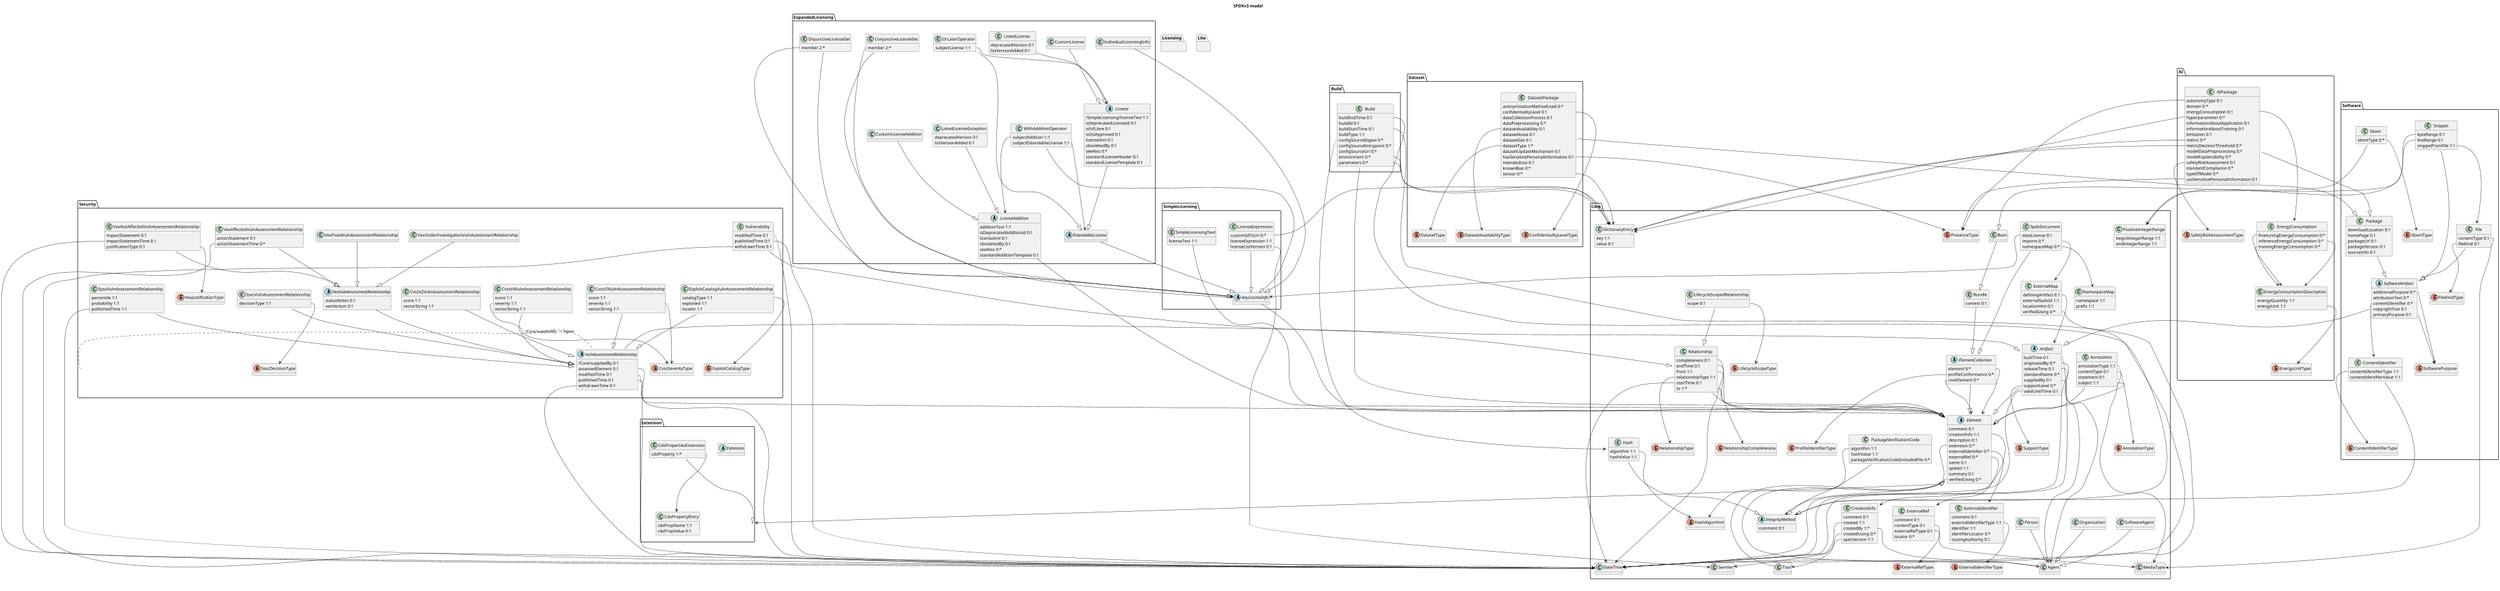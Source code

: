 
@startuml
'Automatically generated by spec-parser v2.1.0 on 2024-05-08T19:53:19.187587+00:00

title SPDXv3 model
scale 4000*4000
hide methods
skinparam packageStyle folder

package ExpandedLicensing {
}
package Security {
}
package AI {
}
package Licensing {
}
package Core {
}
package Software {
}
package Lite {
}
package Extension {
}
package Dataset {
}
package SimpleLicensing {
}
package Build {
}
class ExpandedLicensing.ListedLicense {
	deprecatedVersion 0:1
	listVersionAdded 0:1
}
class ExpandedLicensing.ListedLicenseException {
	deprecatedVersion 0:1
	listVersionAdded 0:1
}
abstract ExpandedLicensing.ExtendableLicense {
}
class ExpandedLicensing.OrLaterOperator {
	subjectLicense 1:1
}
abstract ExpandedLicensing.License {
	/SimpleLicensing/licenseText 1:1
	isDeprecatedLicenseId 0:1
	isFsfLibre 0:1
	isOsiApproved 0:1
	licenseXml 0:1
	obsoletedBy 0:1
	seeAlso 0:*
	standardLicenseHeader 0:1
	standardLicenseTemplate 0:1
}
class ExpandedLicensing.ConjunctiveLicenseSet {
	member 2:*
}
class ExpandedLicensing.WithAdditionOperator {
	subjectAddition 1:1
	subjectExtendableLicense 1:1
}
abstract ExpandedLicensing.LicenseAddition {
	additionText 1:1
	isDeprecatedAdditionId 0:1
	licenseXml 0:1
	obsoletedBy 0:1
	seeAlso 0:*
	standardAdditionTemplate 0:1
}
class ExpandedLicensing.DisjunctiveLicenseSet {
	member 2:*
}
class ExpandedLicensing.CustomLicense {
}
class ExpandedLicensing.CustomLicenseAddition {
}
class ExpandedLicensing.IndividualLicensingInfo {
}
class Security.CvssV3VulnAssessmentRelationship {
	score 1:1
	severity 1:1
	vectorString 1:1
}
class Security.EpssVulnAssessmentRelationship {
	percentile 1:1
	probability 1:1
	publishedTime 1:1
}
class Security.ExploitCatalogVulnAssessmentRelationship {
	catalogType 1:1
	exploited 1:1
	locator 1:1
}
class Security.SsvcVulnAssessmentRelationship {
	decisionType 1:1
}
class Security.VexUnderInvestigationVulnAssessmentRelationship {
}
abstract Security.VexVulnAssessmentRelationship {
	statusNotes 0:1
	vexVersion 0:1
}
class Security.VexFixedVulnAssessmentRelationship {
}
abstract Security.VulnAssessmentRelationship {
	/Core/suppliedBy 0:1
	assessedElement 0:1
	modifiedTime 0:1
	publishedTime 0:1
	withdrawnTime 0:1
}
class Security.Vulnerability {
	modifiedTime 0:1
	publishedTime 0:1
	withdrawnTime 0:1
}
class Security.CvssV2VulnAssessmentRelationship {
	score 1:1
	vectorString 1:1
}
class Security.VexAffectedVulnAssessmentRelationship {
	actionStatement 0:1
	actionStatementTime 0:*
}
class Security.VexNotAffectedVulnAssessmentRelationship {
	impactStatement 0:1
	impactStatementTime 0:1
	justificationType 0:1
}
class Security.CvssV4VulnAssessmentRelationship {
	score 1:1
	severity 1:1
	vectorString 1:1
}
class AI.AIPackage {
	autonomyType 0:1
	domain 0:*
	energyConsumption 0:1
	hyperparameter 0:*
	informationAboutApplication 0:1
	informationAboutTraining 0:1
	limitation 0:1
	metric 0:*
	metricDecisionThreshold 0:*
	modelDataPreprocessing 0:*
	modelExplainability 0:*
	safetyRiskAssessment 0:1
	standardCompliance 0:*
	typeOfModel 0:*
	useSensitivePersonalInformation 0:1
}
class AI.EnergyConsumptionDescription {
	energyQuantity 1:1
	energyUnit 1:1
}
class AI.EnergyConsumption {
	finetuningEnergyConsumption 0:*
	inferenceEnergyConsumption 0:*
	trainingEnergyConsumption 0:*
}
class Core.Annotation {
	annotationType 1:1
	contentType 0:1
	statement 0:1
	subject 1:1
}
class Core.CreationInfo {
	comment 0:1
	created 1:1
	createdBy 1:*
	createdUsing 0:*
	specVersion 1:1
}
class Core.Relationship {
	completeness 0:1
	endTime 0:1
	from 1:1
	relationshipType 1:1
	startTime 0:1
	to 1:*
}
abstract Core.Artifact {
	builtTime 0:1
	originatedBy 0:*
	releaseTime 0:1
	standardName 0:*
	suppliedBy 0:1
	supportLevel 0:*
	validUntilTime 0:1
}
abstract Core.Element {
	comment 0:1
	creationInfo 1:1
	description 0:1
	extension 0:*
	externalIdentifier 0:*
	externalRef 0:*
	name 0:1
	spdxId 1:1
	summary 0:1
	verifiedUsing 0:*
}
class Core.NamespaceMap {
	namespace 1:1
	prefix 1:1
}
class Core.ExternalIdentifier {
	comment 0:1
	externalIdentifierType 1:1
	identifier 1:1
	identifierLocator 0:*
	issuingAuthority 0:1
}
class Core.Bom {
}
class Core.Hash {
	algorithm 1:1
	hashValue 1:1
}
class Core.SpdxDocument {
	dataLicense 0:1
	imports 0:*
	namespaceMap 0:*
}
class Core.SoftwareAgent {
}
class Core.Tool {
}
class Core.ExternalRef {
	comment 0:1
	contentType 0:1
	externalRefType 0:1
	locator 0:*
}
class Core.Bundle {
	context 0:1
}
class Core.Organization {
}
class Core.PackageVerificationCode {
	algorithm 1:1
	hashValue 1:1
	packageVerificationCodeExcludedFile 0:*
}
abstract Core.ElementCollection {
	element 0:*
	profileConformance 0:*
	rootElement 0:*
}
class Core.LifecycleScopedRelationship {
	scope 0:1
}
class Core.PositiveIntegerRange {
	beginIntegerRange 1:1
	endIntegerRange 1:1
}
class Core.Person {
}
class Core.DictionaryEntry {
	key 1:1
	value 0:1
}
class Core.ExternalMap {
	definingArtifact 0:1
	externalSpdxId 1:1
	locationHint 0:1
	verifiedUsing 0:*
}
abstract Core.IntegrityMethod {
	comment 0:1
}
class Core.Agent {
}
class Software.Sbom {
	sbomType 0:*
}
class Software.Package {
	downloadLocation 0:1
	homePage 0:1
	packageUrl 0:1
	packageVersion 0:1
	sourceInfo 0:1
}
class Software.ContentIdentifier {
	contentIdentifierType 1:1
	contentIdentifierValue 1:1
}
class Software.Snippet {
	byteRange 0:1
	lineRange 0:1
	snippetFromFile 1:1
}
class Software.File {
	contentType 0:1
	fileKind 0:1
}
abstract Software.SoftwareArtifact {
	additionalPurpose 0:*
	attributionText 0:*
	contentIdentifier 0:*
	copyrightText 0:1
	primaryPurpose 0:1
}
abstract Extension.Extension {
}
class Extension.CdxPropertiesExtension {
	cdxProperty 1:*
}
class Extension.CdxPropertyEntry {
	cdxPropName 1:1
	cdxPropValue 0:1
}
class Dataset.DatasetPackage {
	anonymizationMethodUsed 0:*
	confidentialityLevel 0:1
	dataCollectionProcess 0:1
	dataPreprocessing 0:*
	datasetAvailability 0:1
	datasetNoise 0:1
	datasetSize 0:1
	datasetType 1:*
	datasetUpdateMechanism 0:1
	hasSensitivePersonalInformation 0:1
	intendedUse 0:1
	knownBias 0:*
	sensor 0:*
}
class SimpleLicensing.LicenseExpression {
	customIdToUri 0:*
	licenseExpression 1:1
	licenseListVersion 0:1
}
abstract SimpleLicensing.AnyLicenseInfo {
}
class SimpleLicensing.SimpleLicensingText {
	licenseText 1:1
}
class Build.Build {
	buildEndTime 0:1
	buildId 0:1
	buildStartTime 0:1
	buildType 1:1
	configSourceDigest 0:*
	configSourceEntrypoint 0:*
	configSourceUri 0:*
	environment 0:*
	parameters 0:*
}
enum Security.ExploitCatalogType {
}
enum Security.SsvcDecisionType {
}
enum Security.VexJustificationType {
}
enum Security.CvssSeverityType {
}
enum AI.SafetyRiskAssessmentType {
}
enum AI.EnergyUnitType {
}
enum Core.HashAlgorithm {
}
enum Core.ExternalIdentifierType {
}
enum Core.RelationshipType {
}
enum Core.ProfileIdentifierType {
}
enum Core.SupportType {
}
enum Core.PresenceType {
}
enum Core.RelationshipCompleteness {
}
enum Core.LifecycleScopeType {
}
enum Core.ExternalRefType {
}
enum Core.AnnotationType {
}
enum Software.ContentIdentifierType {
}
enum Software.FileKindType {
}
enum Software.SbomType {
}
enum Software.SoftwarePurpose {
}
enum Dataset.DatasetAvailabilityType {
}
enum Dataset.ConfidentialityLevelType {
}
enum Dataset.DatasetType {
}
class Core.SemVer {
}
class Core.DateTime {
}
class Core.MediaType {
}
ExpandedLicensing.ListedLicense --|> License
ExpandedLicensing.ListedLicenseException --|> LicenseAddition
ExpandedLicensing.ExtendableLicense --|> AnyLicenseInfo
ExpandedLicensing.OrLaterOperator --|> ExtendableLicense
ExpandedLicensing.License --|> ExtendableLicense
ExpandedLicensing.ConjunctiveLicenseSet --|> AnyLicenseInfo
ExpandedLicensing.WithAdditionOperator --|> AnyLicenseInfo
ExpandedLicensing.LicenseAddition --|> Element
ExpandedLicensing.DisjunctiveLicenseSet --|> AnyLicenseInfo
ExpandedLicensing.CustomLicense --|> License
ExpandedLicensing.CustomLicenseAddition --|> LicenseAddition
ExpandedLicensing.IndividualLicensingInfo --|> AnyLicenseInfo
Security.CvssV3VulnAssessmentRelationship --|> VulnAssessmentRelationship
Security.EpssVulnAssessmentRelationship --|> VulnAssessmentRelationship
Security.ExploitCatalogVulnAssessmentRelationship --|> VulnAssessmentRelationship
Security.SsvcVulnAssessmentRelationship --|> VulnAssessmentRelationship
Security.VexUnderInvestigationVulnAssessmentRelationship --|> VexVulnAssessmentRelationship
Security.VexVulnAssessmentRelationship --|> VulnAssessmentRelationship
Security.VexFixedVulnAssessmentRelationship --|> VexVulnAssessmentRelationship
Security.VulnAssessmentRelationship --|> Relationship
Security.Vulnerability --|> Artifact
Security.CvssV2VulnAssessmentRelationship --|> VulnAssessmentRelationship
Security.VexAffectedVulnAssessmentRelationship --|> VexVulnAssessmentRelationship
Security.VexNotAffectedVulnAssessmentRelationship --|> VexVulnAssessmentRelationship
Security.CvssV4VulnAssessmentRelationship --|> VulnAssessmentRelationship
AI.AIPackage --|> Package
Core.Annotation --|> Element
Core.Relationship --|> Element
Core.Artifact --|> Element
Core.Bom --|> Bundle
Core.Hash --|> IntegrityMethod
Core.SpdxDocument --|> ElementCollection
Core.SoftwareAgent --|> Agent
Core.Tool --|> Element
Core.Bundle --|> ElementCollection
Core.Organization --|> Agent
Core.PackageVerificationCode --|> IntegrityMethod
Core.ElementCollection --|> Element
Core.LifecycleScopedRelationship --|> Relationship
Core.Person --|> Agent
Core.Agent --|> Element
Software.Sbom --|> Bom
Software.Package --|> SoftwareArtifact
Software.ContentIdentifier --|> IntegrityMethod
Software.Snippet --|> SoftwareArtifact
Software.File --|> SoftwareArtifact
Software.SoftwareArtifact --|> Artifact
Extension.CdxPropertiesExtension --|> Extension
Dataset.DatasetPackage --|> Package
SimpleLicensing.LicenseExpression --|> AnyLicenseInfo
SimpleLicensing.AnyLicenseInfo --|> Element
SimpleLicensing.SimpleLicensingText --|> Element
Build.Build --|> Element
ExpandedLicensing.OrLaterOperator::subjectLicense --> License
ExpandedLicensing.ConjunctiveLicenseSet::member --> AnyLicenseInfo
ExpandedLicensing.WithAdditionOperator::subjectAddition --> LicenseAddition
ExpandedLicensing.WithAdditionOperator::subjectExtendableLicense --> ExtendableLicense
ExpandedLicensing.DisjunctiveLicenseSet::member --> AnyLicenseInfo
Security.CvssV3VulnAssessmentRelationship::severity --> CvssSeverityType
Security.EpssVulnAssessmentRelationship::publishedTime --> DateTime
Security.ExploitCatalogVulnAssessmentRelationship::catalogType --> ExploitCatalogType
Security.SsvcVulnAssessmentRelationship::decisionType --> SsvcDecisionType
Security.VulnAssessmentRelationship::/Core/suppliedBy --> Agent
Security.VulnAssessmentRelationship::assessedElement --> Element
Security.VulnAssessmentRelationship::modifiedTime --> DateTime
Security.VulnAssessmentRelationship::publishedTime --> DateTime
Security.VulnAssessmentRelationship::withdrawnTime --> DateTime
Security.Vulnerability::modifiedTime --> DateTime
Security.Vulnerability::publishedTime --> DateTime
Security.Vulnerability::withdrawnTime --> DateTime
Security.VexAffectedVulnAssessmentRelationship::actionStatementTime --> DateTime
Security.VexNotAffectedVulnAssessmentRelationship::impactStatementTime --> DateTime
Security.VexNotAffectedVulnAssessmentRelationship::justificationType --> VexJustificationType
Security.CvssV4VulnAssessmentRelationship::severity --> CvssSeverityType
AI.AIPackage::autonomyType --> PresenceType
AI.AIPackage::energyConsumption --> EnergyConsumption
AI.AIPackage::hyperparameter --> DictionaryEntry
AI.AIPackage::metric --> DictionaryEntry
AI.AIPackage::metricDecisionThreshold --> DictionaryEntry
AI.AIPackage::safetyRiskAssessment --> SafetyRiskAssessmentType
AI.AIPackage::useSensitivePersonalInformation --> PresenceType
AI.EnergyConsumptionDescription::energyUnit --> EnergyUnitType
AI.EnergyConsumption::finetuningEnergyConsumption --> EnergyConsumptionDescription
AI.EnergyConsumption::inferenceEnergyConsumption --> EnergyConsumptionDescription
AI.EnergyConsumption::trainingEnergyConsumption --> EnergyConsumptionDescription
Core.Annotation::annotationType --> AnnotationType
Core.Annotation::contentType --> MediaType
Core.Annotation::subject --> Element
Core.CreationInfo::created --> DateTime
Core.CreationInfo::createdBy --> Agent
Core.CreationInfo::createdUsing --> Tool
Core.CreationInfo::specVersion --> SemVer
Core.Relationship::completeness --> RelationshipCompleteness
Core.Relationship::endTime --> DateTime
Core.Relationship::from --> Element
Core.Relationship::relationshipType --> RelationshipType
Core.Relationship::startTime --> DateTime
Core.Relationship::to --> Element
Core.Artifact::builtTime --> DateTime
Core.Artifact::originatedBy --> Agent
Core.Artifact::releaseTime --> DateTime
Core.Artifact::suppliedBy --> Agent
Core.Artifact::supportLevel --> SupportType
Core.Artifact::validUntilTime --> DateTime
Core.Element::creationInfo --> CreationInfo
Core.Element::extension --> Extension
Core.Element::externalIdentifier --> ExternalIdentifier
Core.Element::externalRef --> ExternalRef
Core.Element::verifiedUsing --> IntegrityMethod
Core.ExternalIdentifier::externalIdentifierType --> ExternalIdentifierType
Core.Hash::algorithm --> HashAlgorithm
Core.SpdxDocument::dataLicense --> AnyLicenseInfo
Core.SpdxDocument::imports --> ExternalMap
Core.SpdxDocument::namespaceMap --> NamespaceMap
Core.ExternalRef::contentType --> MediaType
Core.ExternalRef::externalRefType --> ExternalRefType
Core.PackageVerificationCode::algorithm --> HashAlgorithm
Core.ElementCollection::element --> Element
Core.ElementCollection::profileConformance --> ProfileIdentifierType
Core.ElementCollection::rootElement --> Element
Core.LifecycleScopedRelationship::scope --> LifecycleScopeType
Core.ExternalMap::definingArtifact --> Artifact
Core.ExternalMap::verifiedUsing --> IntegrityMethod
Software.Sbom::sbomType --> SbomType
Software.ContentIdentifier::contentIdentifierType --> ContentIdentifierType
Software.Snippet::byteRange --> PositiveIntegerRange
Software.Snippet::lineRange --> PositiveIntegerRange
Software.Snippet::snippetFromFile --> File
Software.File::contentType --> MediaType
Software.File::fileKind --> FileKindType
Software.SoftwareArtifact::additionalPurpose --> SoftwarePurpose
Software.SoftwareArtifact::contentIdentifier --> ContentIdentifier
Software.SoftwareArtifact::primaryPurpose --> SoftwarePurpose
Extension.CdxPropertiesExtension::cdxProperty --> CdxPropertyEntry
Dataset.DatasetPackage::confidentialityLevel --> ConfidentialityLevelType
Dataset.DatasetPackage::datasetAvailability --> DatasetAvailabilityType
Dataset.DatasetPackage::datasetType --> DatasetType
Dataset.DatasetPackage::hasSensitivePersonalInformation --> PresenceType
Dataset.DatasetPackage::sensor --> DictionaryEntry
SimpleLicensing.LicenseExpression::customIdToUri --> DictionaryEntry
SimpleLicensing.LicenseExpression::licenseListVersion --> SemVer
Build.Build::buildEndTime --> DateTime
Build.Build::buildStartTime --> DateTime
Build.Build::configSourceDigest --> Hash
Build.Build::environment --> DictionaryEntry
Build.Build::parameters --> DictionaryEntry

@enduml
